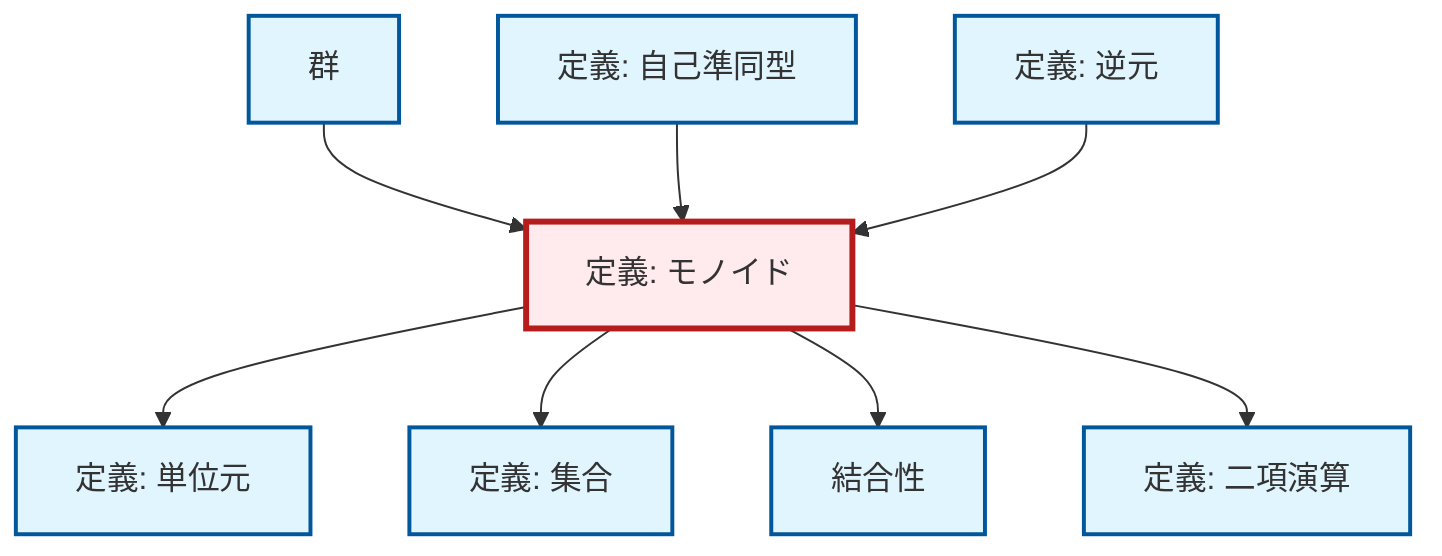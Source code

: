 graph TD
    classDef definition fill:#e1f5fe,stroke:#01579b,stroke-width:2px
    classDef theorem fill:#f3e5f5,stroke:#4a148c,stroke-width:2px
    classDef axiom fill:#fff3e0,stroke:#e65100,stroke-width:2px
    classDef example fill:#e8f5e9,stroke:#1b5e20,stroke-width:2px
    classDef current fill:#ffebee,stroke:#b71c1c,stroke-width:3px
    def-endomorphism["定義: 自己準同型"]:::definition
    def-group["群"]:::definition
    def-inverse-element["定義: 逆元"]:::definition
    def-identity-element["定義: 単位元"]:::definition
    def-associativity["結合性"]:::definition
    def-monoid["定義: モノイド"]:::definition
    def-set["定義: 集合"]:::definition
    def-binary-operation["定義: 二項演算"]:::definition
    def-group --> def-monoid
    def-monoid --> def-identity-element
    def-endomorphism --> def-monoid
    def-monoid --> def-set
    def-monoid --> def-associativity
    def-monoid --> def-binary-operation
    def-inverse-element --> def-monoid
    class def-monoid current